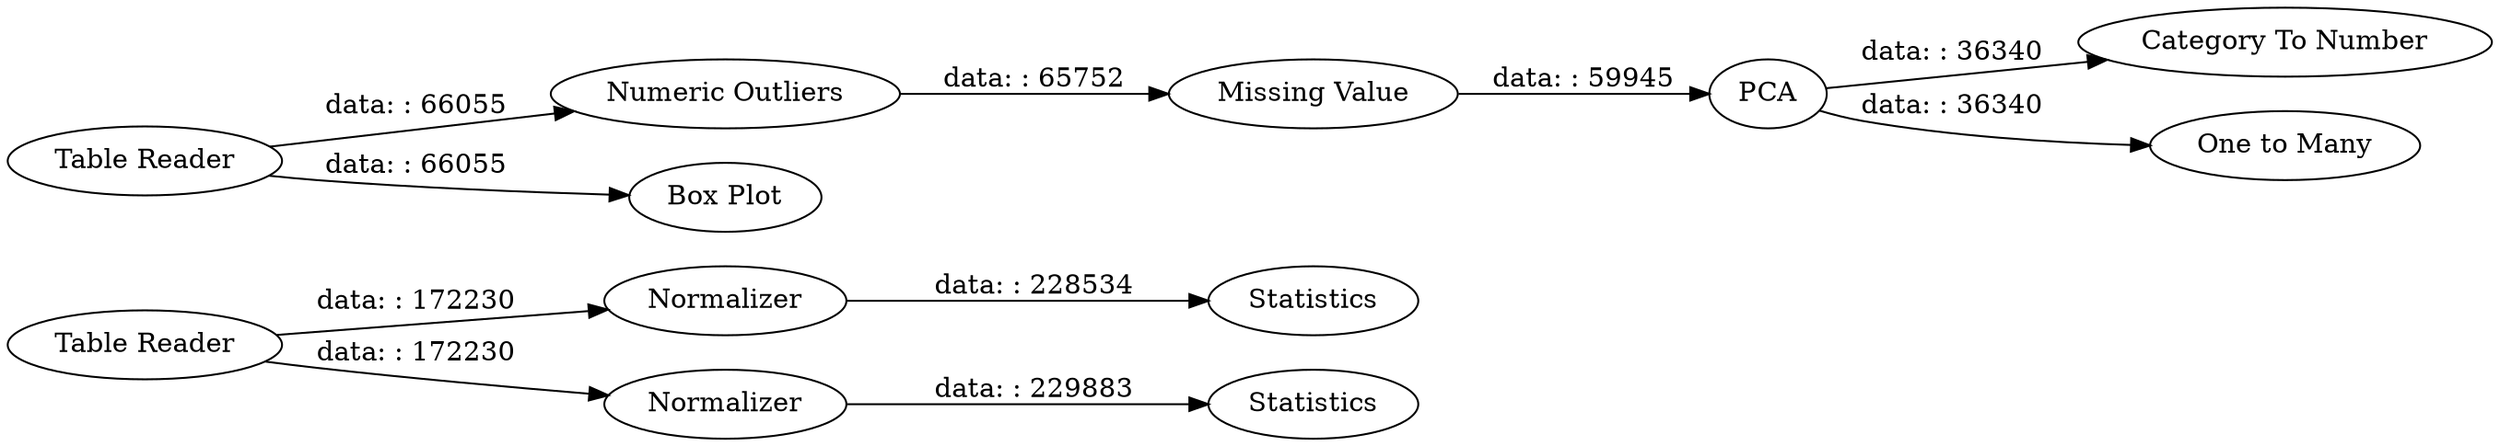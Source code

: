 digraph {
	"239388416969269362_139" [label=Statistics]
	"239388416969269362_95" [label="Table Reader"]
	"239388416969269362_137" [label=Normalizer]
	"239388416969269362_97" [label="Numeric Outliers"]
	"239388416969269362_127" [label="Category To Number"]
	"239388416969269362_135" [label="Table Reader"]
	"239388416969269362_100" [label="Box Plot"]
	"239388416969269362_128" [label="One to Many"]
	"239388416969269362_136" [label=Normalizer]
	"239388416969269362_126" [label="Missing Value"]
	"239388416969269362_138" [label=Statistics]
	"239388416969269362_129" [label=PCA]
	"239388416969269362_136" -> "239388416969269362_139" [label="data: : 229883"]
	"239388416969269362_137" -> "239388416969269362_138" [label="data: : 228534"]
	"239388416969269362_135" -> "239388416969269362_136" [label="data: : 172230"]
	"239388416969269362_95" -> "239388416969269362_100" [label="data: : 66055"]
	"239388416969269362_129" -> "239388416969269362_127" [label="data: : 36340"]
	"239388416969269362_129" -> "239388416969269362_128" [label="data: : 36340"]
	"239388416969269362_126" -> "239388416969269362_129" [label="data: : 59945"]
	"239388416969269362_135" -> "239388416969269362_137" [label="data: : 172230"]
	"239388416969269362_95" -> "239388416969269362_97" [label="data: : 66055"]
	"239388416969269362_97" -> "239388416969269362_126" [label="data: : 65752"]
	rankdir=LR
}
